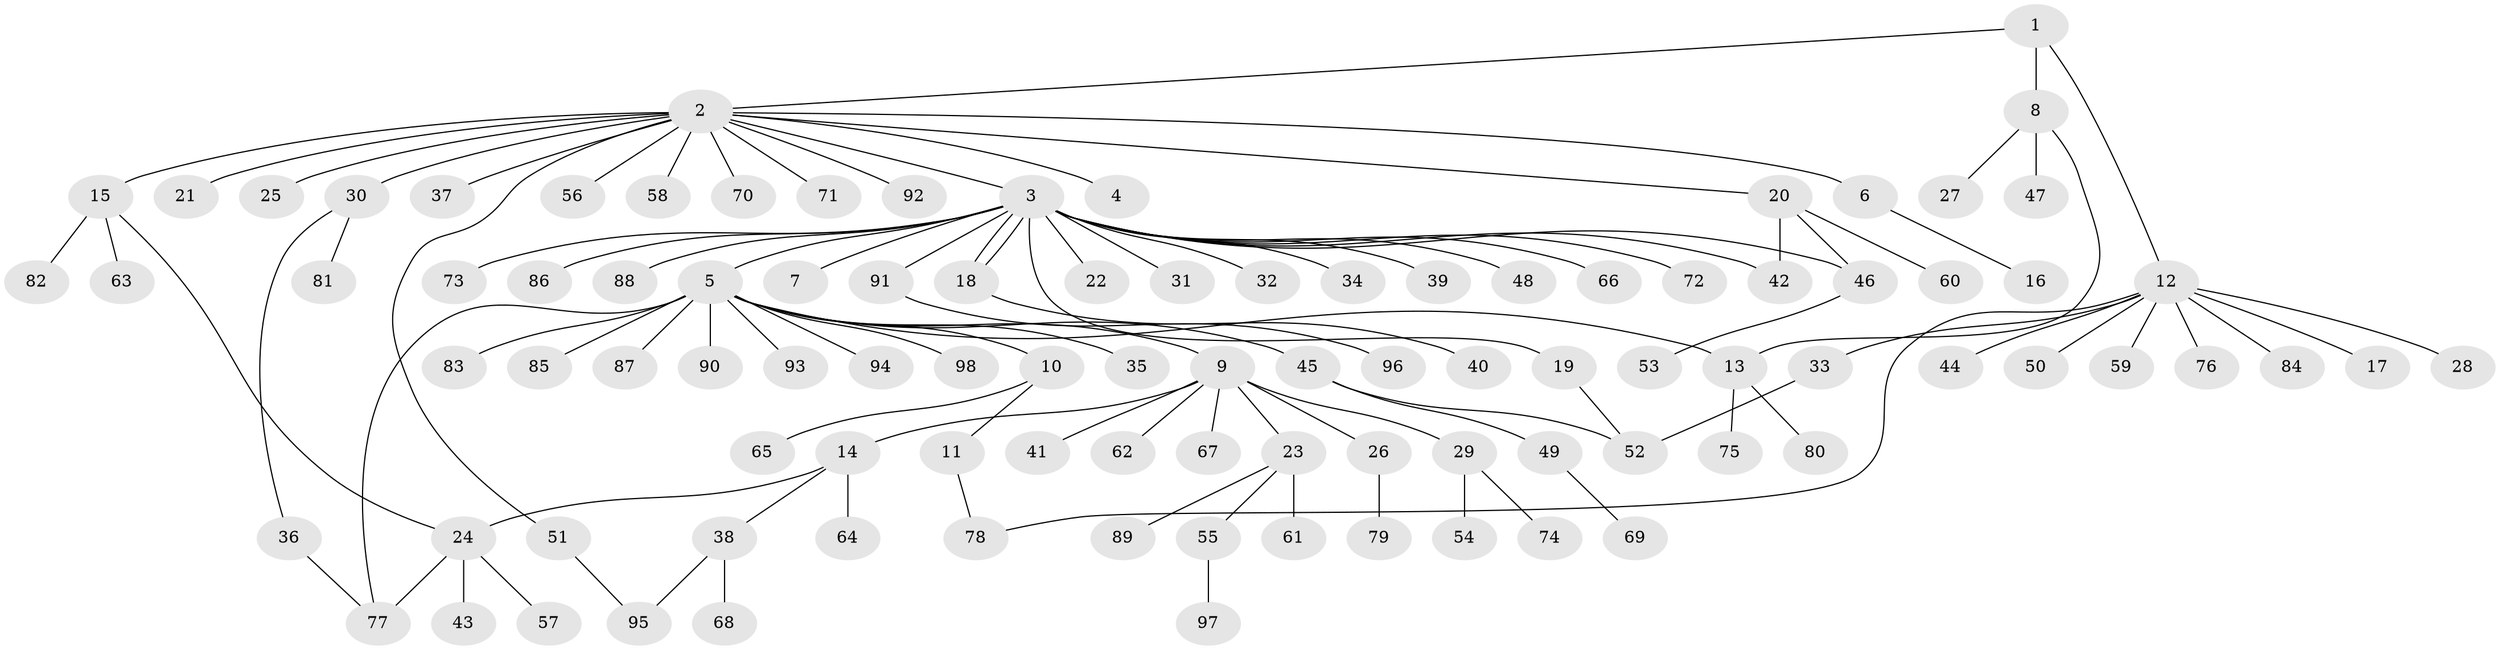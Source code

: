 // coarse degree distribution, {5: 0.013333333333333334, 15: 0.013333333333333334, 20: 0.013333333333333334, 1: 0.6933333333333334, 13: 0.013333333333333334, 2: 0.09333333333333334, 7: 0.013333333333333334, 3: 0.10666666666666667, 10: 0.013333333333333334, 6: 0.013333333333333334, 4: 0.013333333333333334}
// Generated by graph-tools (version 1.1) at 2025/52/02/27/25 19:52:01]
// undirected, 98 vertices, 108 edges
graph export_dot {
graph [start="1"]
  node [color=gray90,style=filled];
  1;
  2;
  3;
  4;
  5;
  6;
  7;
  8;
  9;
  10;
  11;
  12;
  13;
  14;
  15;
  16;
  17;
  18;
  19;
  20;
  21;
  22;
  23;
  24;
  25;
  26;
  27;
  28;
  29;
  30;
  31;
  32;
  33;
  34;
  35;
  36;
  37;
  38;
  39;
  40;
  41;
  42;
  43;
  44;
  45;
  46;
  47;
  48;
  49;
  50;
  51;
  52;
  53;
  54;
  55;
  56;
  57;
  58;
  59;
  60;
  61;
  62;
  63;
  64;
  65;
  66;
  67;
  68;
  69;
  70;
  71;
  72;
  73;
  74;
  75;
  76;
  77;
  78;
  79;
  80;
  81;
  82;
  83;
  84;
  85;
  86;
  87;
  88;
  89;
  90;
  91;
  92;
  93;
  94;
  95;
  96;
  97;
  98;
  1 -- 2;
  1 -- 8;
  1 -- 12;
  2 -- 3;
  2 -- 4;
  2 -- 6;
  2 -- 15;
  2 -- 20;
  2 -- 21;
  2 -- 25;
  2 -- 30;
  2 -- 37;
  2 -- 51;
  2 -- 56;
  2 -- 58;
  2 -- 70;
  2 -- 71;
  2 -- 92;
  3 -- 5;
  3 -- 7;
  3 -- 18;
  3 -- 18;
  3 -- 19;
  3 -- 22;
  3 -- 31;
  3 -- 32;
  3 -- 34;
  3 -- 39;
  3 -- 42;
  3 -- 46;
  3 -- 48;
  3 -- 66;
  3 -- 72;
  3 -- 73;
  3 -- 86;
  3 -- 88;
  3 -- 91;
  5 -- 9;
  5 -- 10;
  5 -- 13;
  5 -- 35;
  5 -- 45;
  5 -- 77;
  5 -- 83;
  5 -- 85;
  5 -- 87;
  5 -- 90;
  5 -- 93;
  5 -- 94;
  5 -- 98;
  6 -- 16;
  8 -- 13;
  8 -- 27;
  8 -- 47;
  9 -- 14;
  9 -- 23;
  9 -- 26;
  9 -- 29;
  9 -- 41;
  9 -- 62;
  9 -- 67;
  10 -- 11;
  10 -- 65;
  11 -- 78;
  12 -- 17;
  12 -- 28;
  12 -- 33;
  12 -- 44;
  12 -- 50;
  12 -- 59;
  12 -- 76;
  12 -- 78;
  12 -- 84;
  13 -- 75;
  13 -- 80;
  14 -- 24;
  14 -- 38;
  14 -- 64;
  15 -- 24;
  15 -- 63;
  15 -- 82;
  18 -- 40;
  19 -- 52;
  20 -- 42;
  20 -- 46;
  20 -- 60;
  23 -- 55;
  23 -- 61;
  23 -- 89;
  24 -- 43;
  24 -- 57;
  24 -- 77;
  26 -- 79;
  29 -- 54;
  29 -- 74;
  30 -- 36;
  30 -- 81;
  33 -- 52;
  36 -- 77;
  38 -- 68;
  38 -- 95;
  45 -- 49;
  45 -- 52;
  46 -- 53;
  49 -- 69;
  51 -- 95;
  55 -- 97;
  91 -- 96;
}
